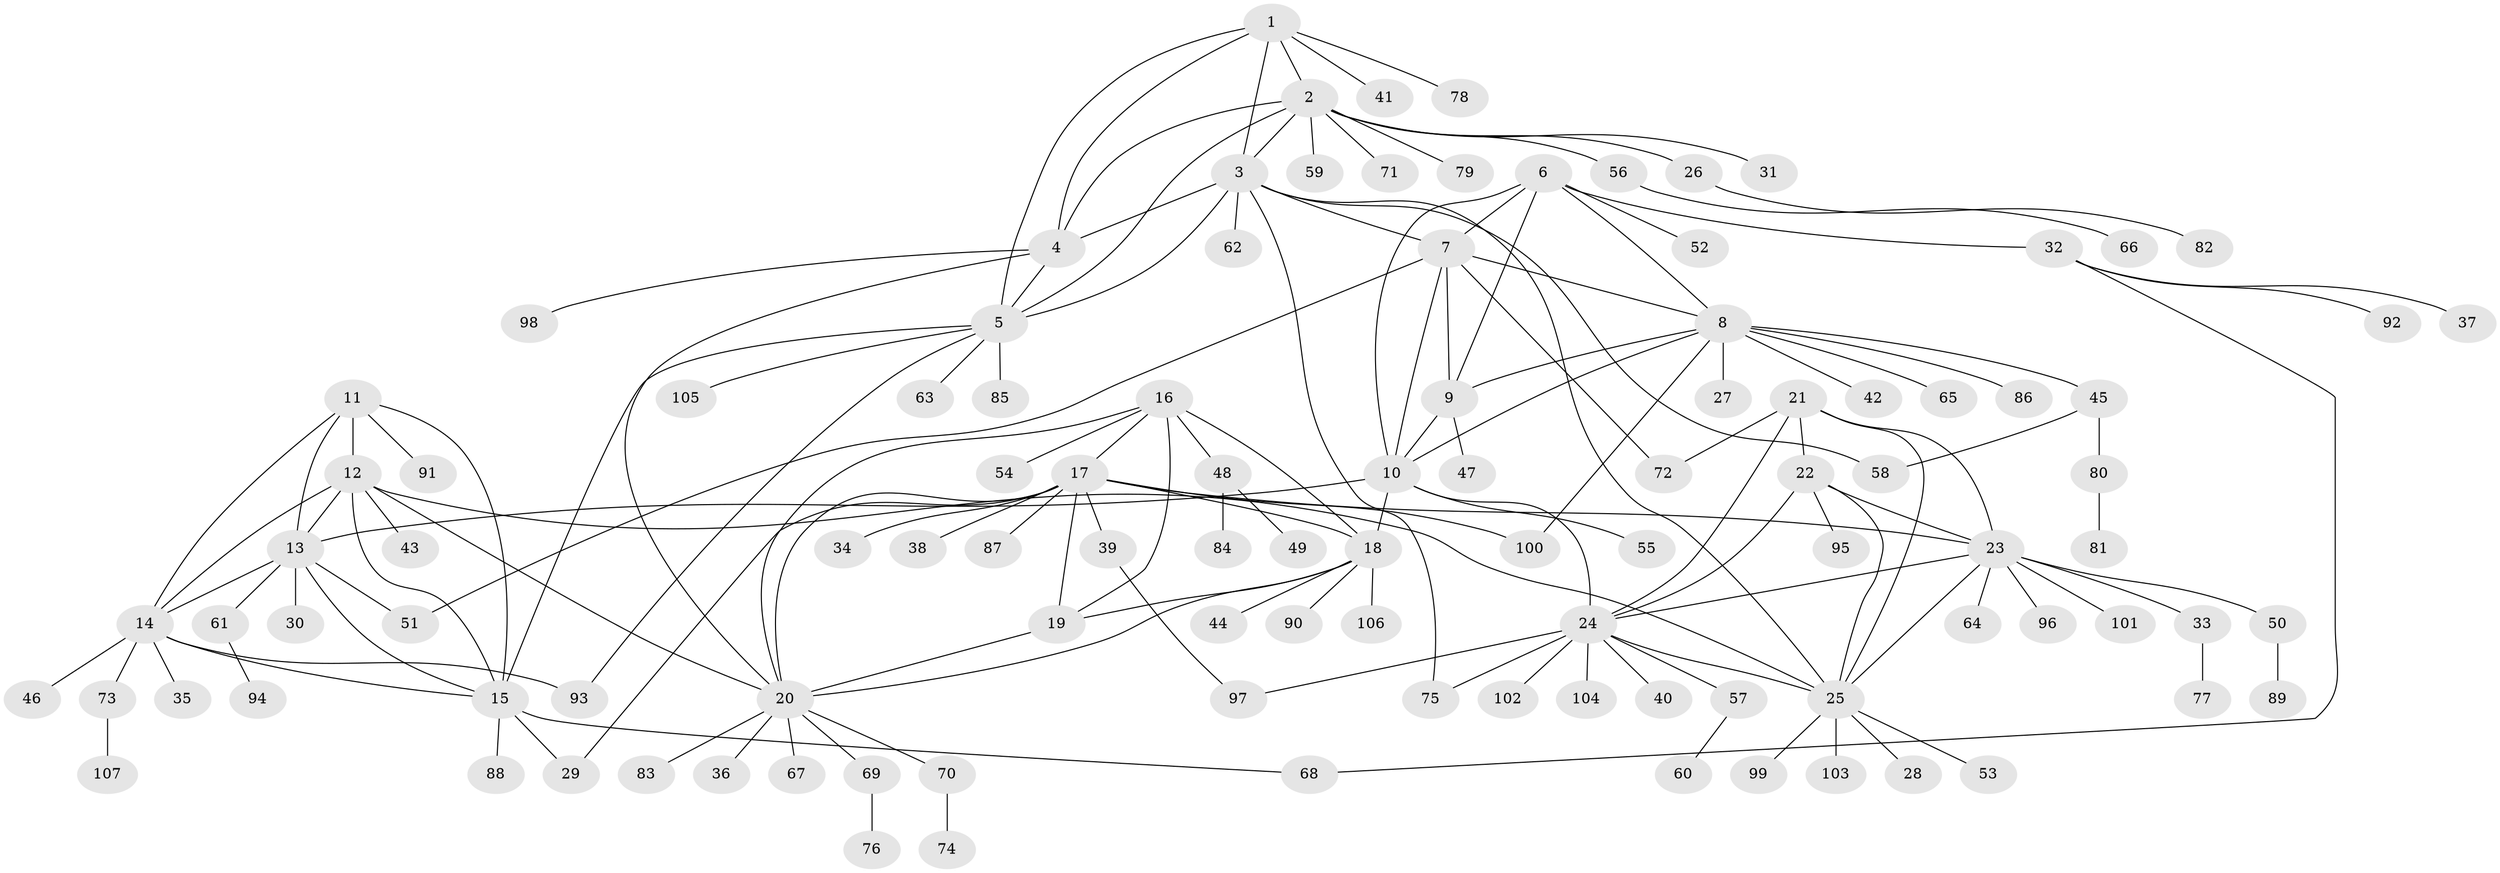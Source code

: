 // Generated by graph-tools (version 1.1) at 2025/02/03/09/25 03:02:44]
// undirected, 107 vertices, 151 edges
graph export_dot {
graph [start="1"]
  node [color=gray90,style=filled];
  1;
  2;
  3;
  4;
  5;
  6;
  7;
  8;
  9;
  10;
  11;
  12;
  13;
  14;
  15;
  16;
  17;
  18;
  19;
  20;
  21;
  22;
  23;
  24;
  25;
  26;
  27;
  28;
  29;
  30;
  31;
  32;
  33;
  34;
  35;
  36;
  37;
  38;
  39;
  40;
  41;
  42;
  43;
  44;
  45;
  46;
  47;
  48;
  49;
  50;
  51;
  52;
  53;
  54;
  55;
  56;
  57;
  58;
  59;
  60;
  61;
  62;
  63;
  64;
  65;
  66;
  67;
  68;
  69;
  70;
  71;
  72;
  73;
  74;
  75;
  76;
  77;
  78;
  79;
  80;
  81;
  82;
  83;
  84;
  85;
  86;
  87;
  88;
  89;
  90;
  91;
  92;
  93;
  94;
  95;
  96;
  97;
  98;
  99;
  100;
  101;
  102;
  103;
  104;
  105;
  106;
  107;
  1 -- 2;
  1 -- 3;
  1 -- 4;
  1 -- 5;
  1 -- 41;
  1 -- 78;
  2 -- 3;
  2 -- 4;
  2 -- 5;
  2 -- 26;
  2 -- 31;
  2 -- 56;
  2 -- 59;
  2 -- 71;
  2 -- 79;
  3 -- 4;
  3 -- 5;
  3 -- 7;
  3 -- 25;
  3 -- 58;
  3 -- 62;
  3 -- 75;
  4 -- 5;
  4 -- 20;
  4 -- 98;
  5 -- 15;
  5 -- 63;
  5 -- 85;
  5 -- 93;
  5 -- 105;
  6 -- 7;
  6 -- 8;
  6 -- 9;
  6 -- 10;
  6 -- 32;
  6 -- 52;
  7 -- 8;
  7 -- 9;
  7 -- 10;
  7 -- 51;
  7 -- 72;
  8 -- 9;
  8 -- 10;
  8 -- 27;
  8 -- 42;
  8 -- 45;
  8 -- 65;
  8 -- 86;
  8 -- 100;
  9 -- 10;
  9 -- 47;
  10 -- 13;
  10 -- 18;
  10 -- 24;
  10 -- 55;
  11 -- 12;
  11 -- 13;
  11 -- 14;
  11 -- 15;
  11 -- 91;
  12 -- 13;
  12 -- 14;
  12 -- 15;
  12 -- 20;
  12 -- 25;
  12 -- 43;
  13 -- 14;
  13 -- 15;
  13 -- 30;
  13 -- 51;
  13 -- 61;
  14 -- 15;
  14 -- 35;
  14 -- 46;
  14 -- 73;
  14 -- 93;
  15 -- 29;
  15 -- 68;
  15 -- 88;
  16 -- 17;
  16 -- 18;
  16 -- 19;
  16 -- 20;
  16 -- 48;
  16 -- 54;
  17 -- 18;
  17 -- 19;
  17 -- 20;
  17 -- 23;
  17 -- 29;
  17 -- 34;
  17 -- 38;
  17 -- 39;
  17 -- 87;
  17 -- 100;
  18 -- 19;
  18 -- 20;
  18 -- 44;
  18 -- 90;
  18 -- 106;
  19 -- 20;
  20 -- 36;
  20 -- 67;
  20 -- 69;
  20 -- 70;
  20 -- 83;
  21 -- 22;
  21 -- 23;
  21 -- 24;
  21 -- 25;
  21 -- 72;
  22 -- 23;
  22 -- 24;
  22 -- 25;
  22 -- 95;
  23 -- 24;
  23 -- 25;
  23 -- 33;
  23 -- 50;
  23 -- 64;
  23 -- 96;
  23 -- 101;
  24 -- 25;
  24 -- 40;
  24 -- 57;
  24 -- 75;
  24 -- 97;
  24 -- 102;
  24 -- 104;
  25 -- 28;
  25 -- 53;
  25 -- 99;
  25 -- 103;
  26 -- 82;
  32 -- 37;
  32 -- 68;
  32 -- 92;
  33 -- 77;
  39 -- 97;
  45 -- 58;
  45 -- 80;
  48 -- 49;
  48 -- 84;
  50 -- 89;
  56 -- 66;
  57 -- 60;
  61 -- 94;
  69 -- 76;
  70 -- 74;
  73 -- 107;
  80 -- 81;
}
